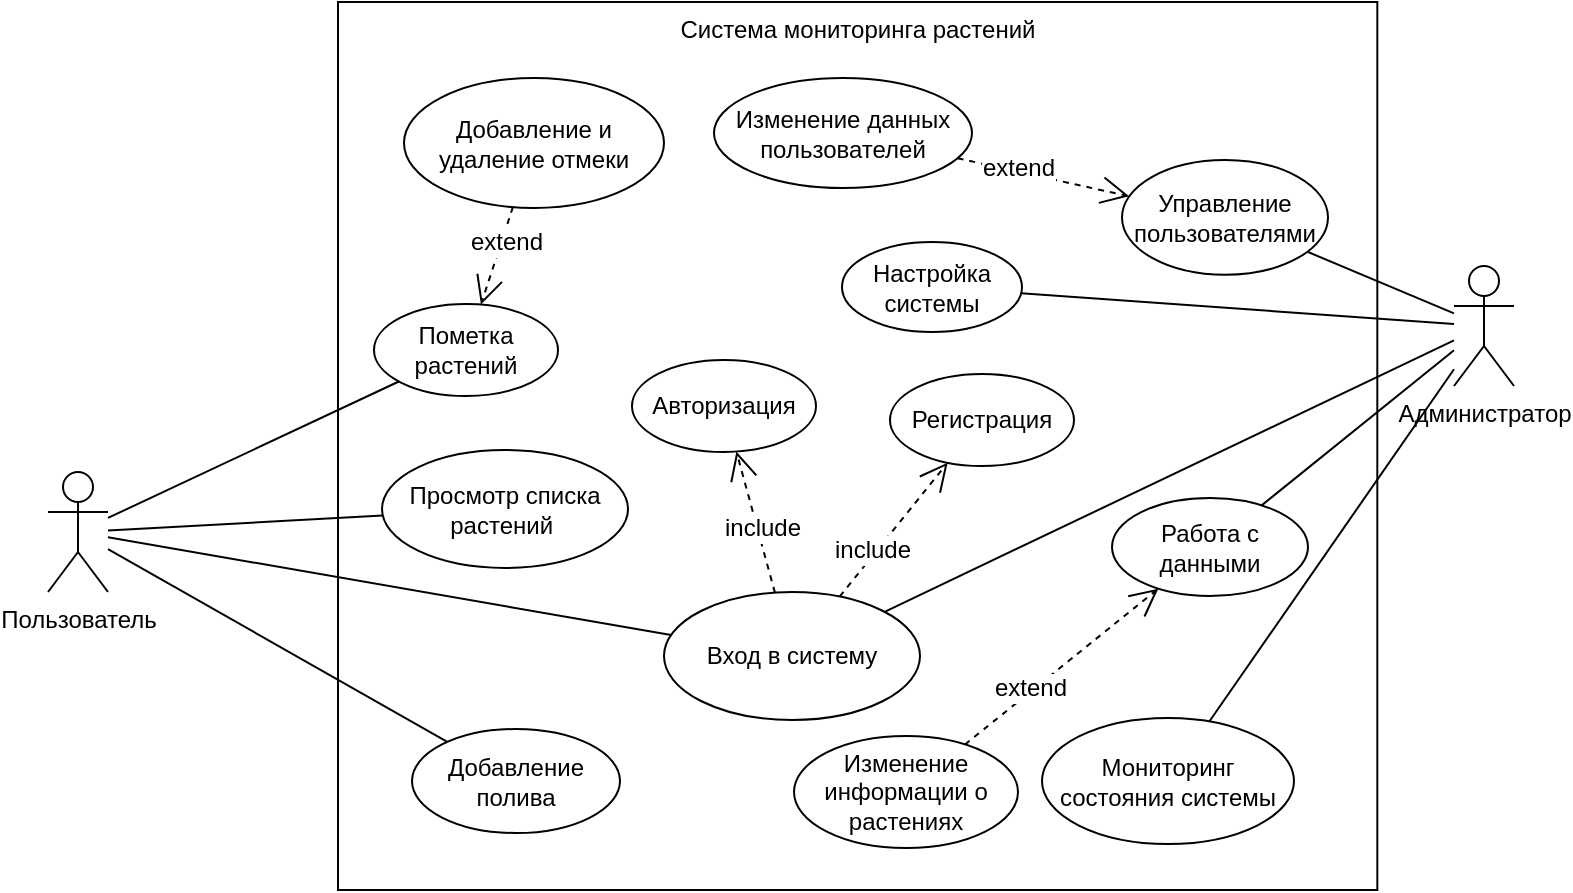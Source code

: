 <mxfile version="27.0.6">
  <diagram name="Страница — 1" id="VITqMJHGawG_AV4IwLpY">
    <mxGraphModel dx="1781" dy="662" grid="0" gridSize="10" guides="1" tooltips="1" connect="1" arrows="1" fold="1" page="0" pageScale="1" pageWidth="827" pageHeight="1169" math="0" shadow="0">
      <root>
        <mxCell id="0" />
        <mxCell id="1" parent="0" />
        <mxCell id="JWygc2-lEyXVkWZMa3_q-1" value="Пользователь" style="shape=umlActor;verticalLabelPosition=bottom;verticalAlign=top;html=1;" parent="1" vertex="1">
          <mxGeometry x="-110" y="284" width="30" height="60" as="geometry" />
        </mxCell>
        <mxCell id="JWygc2-lEyXVkWZMa3_q-3" value="Администратор" style="shape=umlActor;verticalLabelPosition=bottom;verticalAlign=top;html=1;" parent="1" vertex="1">
          <mxGeometry x="593" y="181" width="30" height="60" as="geometry" />
        </mxCell>
        <mxCell id="JWygc2-lEyXVkWZMa3_q-6" value="Система мониторинга растений" style="html=1;whiteSpace=wrap;verticalAlign=top;" parent="1" vertex="1">
          <mxGeometry x="35" y="49" width="519.66" height="444" as="geometry" />
        </mxCell>
        <mxCell id="JWygc2-lEyXVkWZMa3_q-7" value="Вход в систему" style="ellipse;whiteSpace=wrap;html=1;" parent="1" vertex="1">
          <mxGeometry x="198.0" y="344" width="128" height="64" as="geometry" />
        </mxCell>
        <mxCell id="JWygc2-lEyXVkWZMa3_q-8" value="Пометка растений" style="ellipse;whiteSpace=wrap;html=1;" parent="1" vertex="1">
          <mxGeometry x="53" y="200" width="92" height="46" as="geometry" />
        </mxCell>
        <mxCell id="JWygc2-lEyXVkWZMa3_q-9" value="Просмотр списка растений&amp;nbsp;" style="ellipse;whiteSpace=wrap;html=1;" parent="1" vertex="1">
          <mxGeometry x="57" y="273" width="123" height="59" as="geometry" />
        </mxCell>
        <mxCell id="JWygc2-lEyXVkWZMa3_q-11" value="Добавление полива" style="ellipse;whiteSpace=wrap;html=1;" parent="1" vertex="1">
          <mxGeometry x="72" y="412.5" width="104" height="52" as="geometry" />
        </mxCell>
        <mxCell id="JWygc2-lEyXVkWZMa3_q-14" value="Управление пользователями" style="ellipse;whiteSpace=wrap;html=1;" parent="1" vertex="1">
          <mxGeometry x="427" y="128" width="103" height="57.39" as="geometry" />
        </mxCell>
        <mxCell id="JWygc2-lEyXVkWZMa3_q-15" value="Настройка системы" style="ellipse;whiteSpace=wrap;html=1;" parent="1" vertex="1">
          <mxGeometry x="287" y="169" width="90" height="45" as="geometry" />
        </mxCell>
        <mxCell id="JWygc2-lEyXVkWZMa3_q-16" value="Работа с данными" style="ellipse;whiteSpace=wrap;html=1;" parent="1" vertex="1">
          <mxGeometry x="422" y="297" width="98" height="49" as="geometry" />
        </mxCell>
        <mxCell id="JWygc2-lEyXVkWZMa3_q-17" value="Мониторинг состояния системы" style="ellipse;whiteSpace=wrap;html=1;" parent="1" vertex="1">
          <mxGeometry x="387" y="407" width="126" height="63" as="geometry" />
        </mxCell>
        <mxCell id="JWygc2-lEyXVkWZMa3_q-19" value="Добавление и удаление отмеки" style="ellipse;whiteSpace=wrap;html=1;" parent="1" vertex="1">
          <mxGeometry x="68" y="87" width="130" height="65" as="geometry" />
        </mxCell>
        <mxCell id="JWygc2-lEyXVkWZMa3_q-25" style="edgeStyle=none;curved=1;rounded=0;orthogonalLoop=1;jettySize=auto;html=1;fontSize=12;startSize=8;endSize=8;endArrow=none;startFill=0;" parent="1" source="JWygc2-lEyXVkWZMa3_q-3" target="JWygc2-lEyXVkWZMa3_q-7" edge="1">
          <mxGeometry relative="1" as="geometry" />
        </mxCell>
        <mxCell id="JWygc2-lEyXVkWZMa3_q-26" style="edgeStyle=none;shape=connector;curved=1;rounded=0;orthogonalLoop=1;jettySize=auto;html=1;strokeColor=default;align=center;verticalAlign=middle;fontFamily=Helvetica;fontSize=12;fontColor=default;labelBackgroundColor=default;startFill=0;startSize=8;endArrow=none;endSize=8;" parent="1" source="JWygc2-lEyXVkWZMa3_q-1" target="JWygc2-lEyXVkWZMa3_q-7" edge="1">
          <mxGeometry relative="1" as="geometry" />
        </mxCell>
        <mxCell id="JWygc2-lEyXVkWZMa3_q-28" style="edgeStyle=none;shape=connector;curved=1;rounded=0;orthogonalLoop=1;jettySize=auto;html=1;strokeColor=default;align=center;verticalAlign=middle;fontFamily=Helvetica;fontSize=12;fontColor=default;labelBackgroundColor=default;startFill=0;startSize=8;endArrow=none;endSize=8;" parent="1" source="JWygc2-lEyXVkWZMa3_q-1" target="JWygc2-lEyXVkWZMa3_q-11" edge="1">
          <mxGeometry relative="1" as="geometry" />
        </mxCell>
        <mxCell id="JWygc2-lEyXVkWZMa3_q-29" style="edgeStyle=none;shape=connector;curved=1;rounded=0;orthogonalLoop=1;jettySize=auto;html=1;strokeColor=default;align=center;verticalAlign=middle;fontFamily=Helvetica;fontSize=12;fontColor=default;labelBackgroundColor=default;startFill=0;startSize=8;endArrow=none;endSize=8;" parent="1" source="JWygc2-lEyXVkWZMa3_q-1" target="JWygc2-lEyXVkWZMa3_q-9" edge="1">
          <mxGeometry relative="1" as="geometry" />
        </mxCell>
        <mxCell id="JWygc2-lEyXVkWZMa3_q-30" style="edgeStyle=none;shape=connector;curved=1;rounded=0;orthogonalLoop=1;jettySize=auto;html=1;strokeColor=default;align=center;verticalAlign=middle;fontFamily=Helvetica;fontSize=12;fontColor=default;labelBackgroundColor=default;startFill=0;startSize=8;endArrow=none;endSize=8;" parent="1" source="JWygc2-lEyXVkWZMa3_q-1" target="JWygc2-lEyXVkWZMa3_q-8" edge="1">
          <mxGeometry relative="1" as="geometry" />
        </mxCell>
        <mxCell id="JWygc2-lEyXVkWZMa3_q-34" style="edgeStyle=none;shape=connector;curved=1;rounded=0;orthogonalLoop=1;jettySize=auto;html=1;strokeColor=default;align=center;verticalAlign=middle;fontFamily=Helvetica;fontSize=12;fontColor=default;labelBackgroundColor=default;startFill=0;startSize=8;endArrow=none;endSize=8;" parent="1" source="JWygc2-lEyXVkWZMa3_q-3" target="JWygc2-lEyXVkWZMa3_q-14" edge="1">
          <mxGeometry relative="1" as="geometry" />
        </mxCell>
        <mxCell id="JWygc2-lEyXVkWZMa3_q-35" style="edgeStyle=none;shape=connector;curved=1;rounded=0;orthogonalLoop=1;jettySize=auto;html=1;strokeColor=default;align=center;verticalAlign=middle;fontFamily=Helvetica;fontSize=12;fontColor=default;labelBackgroundColor=default;startFill=0;startSize=8;endArrow=none;endSize=8;" parent="1" source="JWygc2-lEyXVkWZMa3_q-3" target="JWygc2-lEyXVkWZMa3_q-15" edge="1">
          <mxGeometry relative="1" as="geometry" />
        </mxCell>
        <mxCell id="JWygc2-lEyXVkWZMa3_q-37" style="edgeStyle=none;shape=connector;curved=1;rounded=0;orthogonalLoop=1;jettySize=auto;html=1;strokeColor=default;align=center;verticalAlign=middle;fontFamily=Helvetica;fontSize=12;fontColor=default;labelBackgroundColor=default;startFill=0;startSize=8;endArrow=none;endSize=8;" parent="1" source="JWygc2-lEyXVkWZMa3_q-3" target="JWygc2-lEyXVkWZMa3_q-17" edge="1">
          <mxGeometry relative="1" as="geometry" />
        </mxCell>
        <mxCell id="JWygc2-lEyXVkWZMa3_q-36" style="edgeStyle=none;shape=connector;curved=1;rounded=0;orthogonalLoop=1;jettySize=auto;html=1;strokeColor=default;align=center;verticalAlign=middle;fontFamily=Helvetica;fontSize=12;fontColor=default;labelBackgroundColor=default;startFill=0;startSize=8;endArrow=none;endSize=8;" parent="1" source="JWygc2-lEyXVkWZMa3_q-3" target="JWygc2-lEyXVkWZMa3_q-16" edge="1">
          <mxGeometry relative="1" as="geometry" />
        </mxCell>
        <mxCell id="JWygc2-lEyXVkWZMa3_q-38" value="Регистрация" style="ellipse;whiteSpace=wrap;html=1;" parent="1" vertex="1">
          <mxGeometry x="311" y="235" width="92" height="46" as="geometry" />
        </mxCell>
        <mxCell id="JWygc2-lEyXVkWZMa3_q-39" value="Авторизация" style="ellipse;whiteSpace=wrap;html=1;" parent="1" vertex="1">
          <mxGeometry x="182" y="228" width="92" height="46" as="geometry" />
        </mxCell>
        <mxCell id="JWygc2-lEyXVkWZMa3_q-42" value="" style="endArrow=open;endSize=12;dashed=1;html=1;rounded=0;strokeColor=default;align=center;verticalAlign=middle;fontFamily=Helvetica;fontSize=12;fontColor=default;labelBackgroundColor=default;edgeStyle=none;curved=1;" parent="1" source="JWygc2-lEyXVkWZMa3_q-7" target="JWygc2-lEyXVkWZMa3_q-39" edge="1">
          <mxGeometry width="160" relative="1" as="geometry">
            <mxPoint x="233" y="271" as="sourcePoint" />
            <mxPoint x="393" y="271" as="targetPoint" />
          </mxGeometry>
        </mxCell>
        <mxCell id="JWygc2-lEyXVkWZMa3_q-53" value="include" style="edgeLabel;html=1;align=center;verticalAlign=middle;resizable=0;points=[];fontSize=12;fontFamily=Helvetica;fontColor=default;labelBackgroundColor=default;" parent="JWygc2-lEyXVkWZMa3_q-42" vertex="1" connectable="0">
          <mxGeometry x="-0.097" y="-2" relative="1" as="geometry">
            <mxPoint as="offset" />
          </mxGeometry>
        </mxCell>
        <mxCell id="JWygc2-lEyXVkWZMa3_q-43" value="" style="endArrow=open;endSize=12;dashed=1;html=1;rounded=0;strokeColor=default;align=center;verticalAlign=middle;fontFamily=Helvetica;fontSize=12;fontColor=default;labelBackgroundColor=default;edgeStyle=none;curved=1;" parent="1" source="JWygc2-lEyXVkWZMa3_q-7" target="JWygc2-lEyXVkWZMa3_q-38" edge="1">
          <mxGeometry width="160" relative="1" as="geometry">
            <mxPoint x="278" y="331" as="sourcePoint" />
            <mxPoint x="255" y="273" as="targetPoint" />
          </mxGeometry>
        </mxCell>
        <mxCell id="JWygc2-lEyXVkWZMa3_q-52" value="include" style="edgeLabel;html=1;align=center;verticalAlign=middle;resizable=0;points=[];fontSize=12;fontFamily=Helvetica;fontColor=default;labelBackgroundColor=default;" parent="JWygc2-lEyXVkWZMa3_q-43" vertex="1" connectable="0">
          <mxGeometry x="-0.48" y="-2" relative="1" as="geometry">
            <mxPoint y="-7" as="offset" />
          </mxGeometry>
        </mxCell>
        <mxCell id="JWygc2-lEyXVkWZMa3_q-44" value="Изменение информации о растениях" style="ellipse;whiteSpace=wrap;html=1;" parent="1" vertex="1">
          <mxGeometry x="263" y="416" width="112" height="56" as="geometry" />
        </mxCell>
        <mxCell id="JWygc2-lEyXVkWZMa3_q-45" value="" style="endArrow=open;endSize=12;dashed=1;html=1;rounded=0;strokeColor=default;align=center;verticalAlign=middle;fontFamily=Helvetica;fontSize=12;fontColor=default;labelBackgroundColor=default;edgeStyle=none;curved=1;" parent="1" source="JWygc2-lEyXVkWZMa3_q-44" target="JWygc2-lEyXVkWZMa3_q-16" edge="1">
          <mxGeometry width="160" relative="1" as="geometry">
            <mxPoint x="275" y="315" as="sourcePoint" />
            <mxPoint x="328" y="270" as="targetPoint" />
          </mxGeometry>
        </mxCell>
        <mxCell id="JWygc2-lEyXVkWZMa3_q-54" value="extend" style="edgeLabel;html=1;align=center;verticalAlign=middle;resizable=0;points=[];fontSize=12;fontFamily=Helvetica;fontColor=default;labelBackgroundColor=default;" parent="JWygc2-lEyXVkWZMa3_q-45" vertex="1" connectable="0">
          <mxGeometry x="-0.317" y="2" relative="1" as="geometry">
            <mxPoint as="offset" />
          </mxGeometry>
        </mxCell>
        <mxCell id="JWygc2-lEyXVkWZMa3_q-47" value="Изменение данных пользователей" style="ellipse;whiteSpace=wrap;html=1;" parent="1" vertex="1">
          <mxGeometry x="223" y="87" width="129" height="55.01" as="geometry" />
        </mxCell>
        <mxCell id="JWygc2-lEyXVkWZMa3_q-55" value="" style="endArrow=open;endSize=12;dashed=1;html=1;rounded=0;strokeColor=default;align=center;verticalAlign=middle;fontFamily=Helvetica;fontSize=12;fontColor=default;labelBackgroundColor=default;edgeStyle=none;curved=1;" parent="1" source="JWygc2-lEyXVkWZMa3_q-47" target="JWygc2-lEyXVkWZMa3_q-14" edge="1">
          <mxGeometry width="160" relative="1" as="geometry">
            <mxPoint x="372" y="382" as="sourcePoint" />
            <mxPoint x="445" y="348" as="targetPoint" />
          </mxGeometry>
        </mxCell>
        <mxCell id="JWygc2-lEyXVkWZMa3_q-56" value="extend" style="edgeLabel;html=1;align=center;verticalAlign=middle;resizable=0;points=[];fontSize=12;fontFamily=Helvetica;fontColor=default;labelBackgroundColor=default;" parent="JWygc2-lEyXVkWZMa3_q-55" vertex="1" connectable="0">
          <mxGeometry x="-0.317" y="2" relative="1" as="geometry">
            <mxPoint as="offset" />
          </mxGeometry>
        </mxCell>
        <mxCell id="JWygc2-lEyXVkWZMa3_q-59" value="" style="endArrow=open;endSize=12;dashed=1;html=1;rounded=0;strokeColor=default;align=center;verticalAlign=middle;fontFamily=Helvetica;fontSize=12;fontColor=default;labelBackgroundColor=default;edgeStyle=none;curved=1;" parent="1" source="JWygc2-lEyXVkWZMa3_q-19" target="JWygc2-lEyXVkWZMa3_q-8" edge="1">
          <mxGeometry width="160" relative="1" as="geometry">
            <mxPoint x="392" y="402" as="sourcePoint" />
            <mxPoint x="465" y="368" as="targetPoint" />
          </mxGeometry>
        </mxCell>
        <mxCell id="JWygc2-lEyXVkWZMa3_q-60" value="extend" style="edgeLabel;html=1;align=center;verticalAlign=middle;resizable=0;points=[];fontSize=12;fontFamily=Helvetica;fontColor=default;labelBackgroundColor=default;" parent="JWygc2-lEyXVkWZMa3_q-59" vertex="1" connectable="0">
          <mxGeometry x="-0.317" y="2" relative="1" as="geometry">
            <mxPoint as="offset" />
          </mxGeometry>
        </mxCell>
      </root>
    </mxGraphModel>
  </diagram>
</mxfile>
